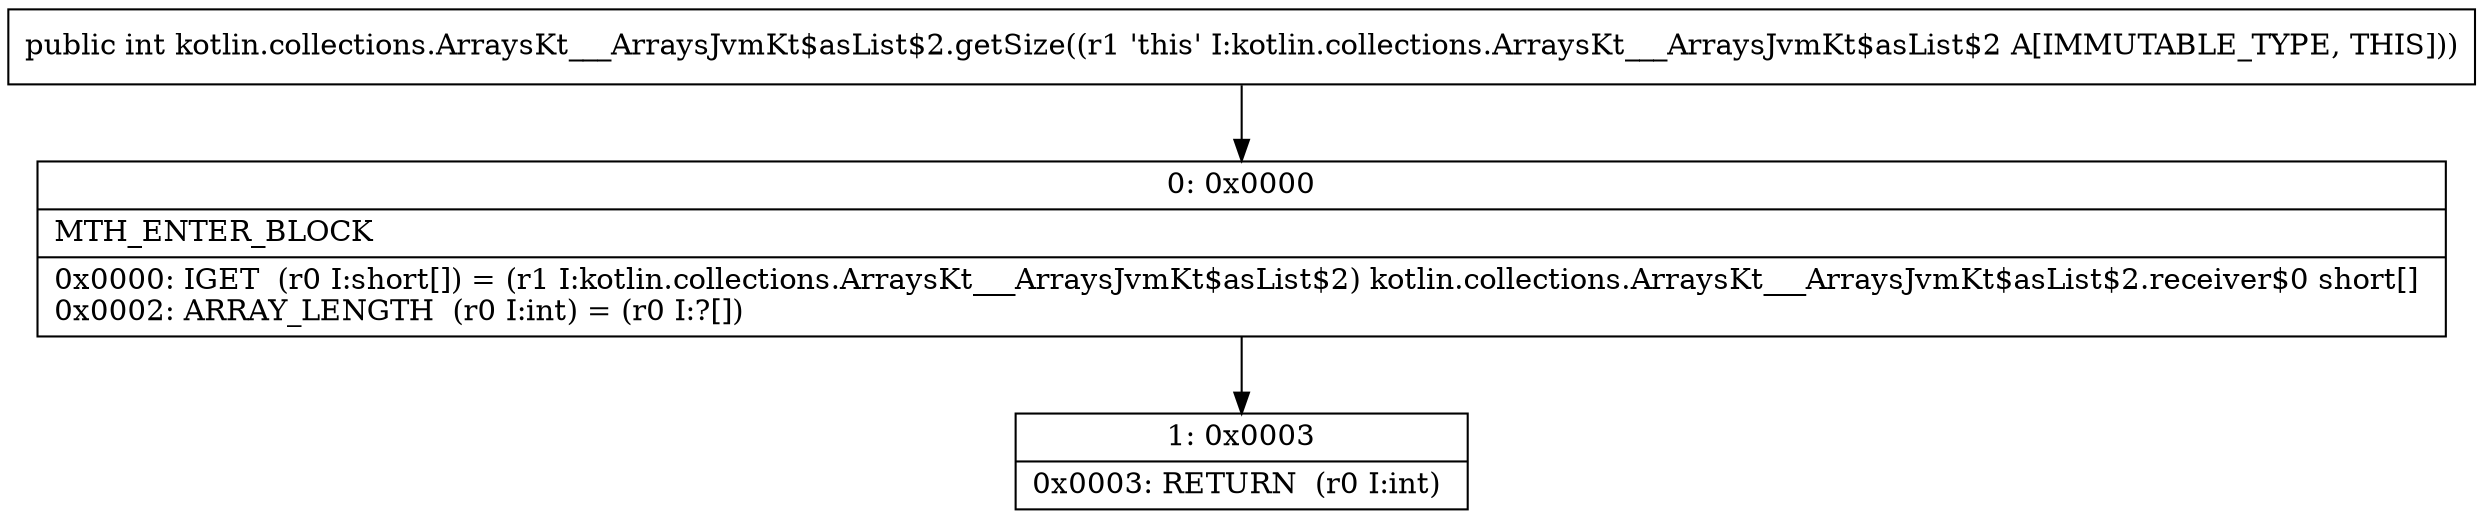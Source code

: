 digraph "CFG forkotlin.collections.ArraysKt___ArraysJvmKt$asList$2.getSize()I" {
Node_0 [shape=record,label="{0\:\ 0x0000|MTH_ENTER_BLOCK\l|0x0000: IGET  (r0 I:short[]) = (r1 I:kotlin.collections.ArraysKt___ArraysJvmKt$asList$2) kotlin.collections.ArraysKt___ArraysJvmKt$asList$2.receiver$0 short[] \l0x0002: ARRAY_LENGTH  (r0 I:int) = (r0 I:?[]) \l}"];
Node_1 [shape=record,label="{1\:\ 0x0003|0x0003: RETURN  (r0 I:int) \l}"];
MethodNode[shape=record,label="{public int kotlin.collections.ArraysKt___ArraysJvmKt$asList$2.getSize((r1 'this' I:kotlin.collections.ArraysKt___ArraysJvmKt$asList$2 A[IMMUTABLE_TYPE, THIS])) }"];
MethodNode -> Node_0;
Node_0 -> Node_1;
}

